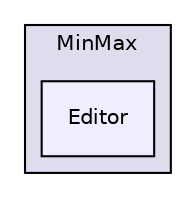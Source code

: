 digraph "Samples/Other/MinMax/Editor" {
  compound=true
  node [ fontsize="10", fontname="Helvetica"];
  edge [ labelfontsize="10", labelfontname="Helvetica"];
  subgraph clusterdir_41a004cfa0443e6cc240f30934d1e8c1 {
    graph [ bgcolor="#ddddee", pencolor="black", label="MinMax" fontname="Helvetica", fontsize="10", URL="dir_41a004cfa0443e6cc240f30934d1e8c1.html"]
  dir_7e8e73bb60b7179e83280766d2ca6adc [shape=box, label="Editor", style="filled", fillcolor="#eeeeff", pencolor="black", URL="dir_7e8e73bb60b7179e83280766d2ca6adc.html"];
  }
}
